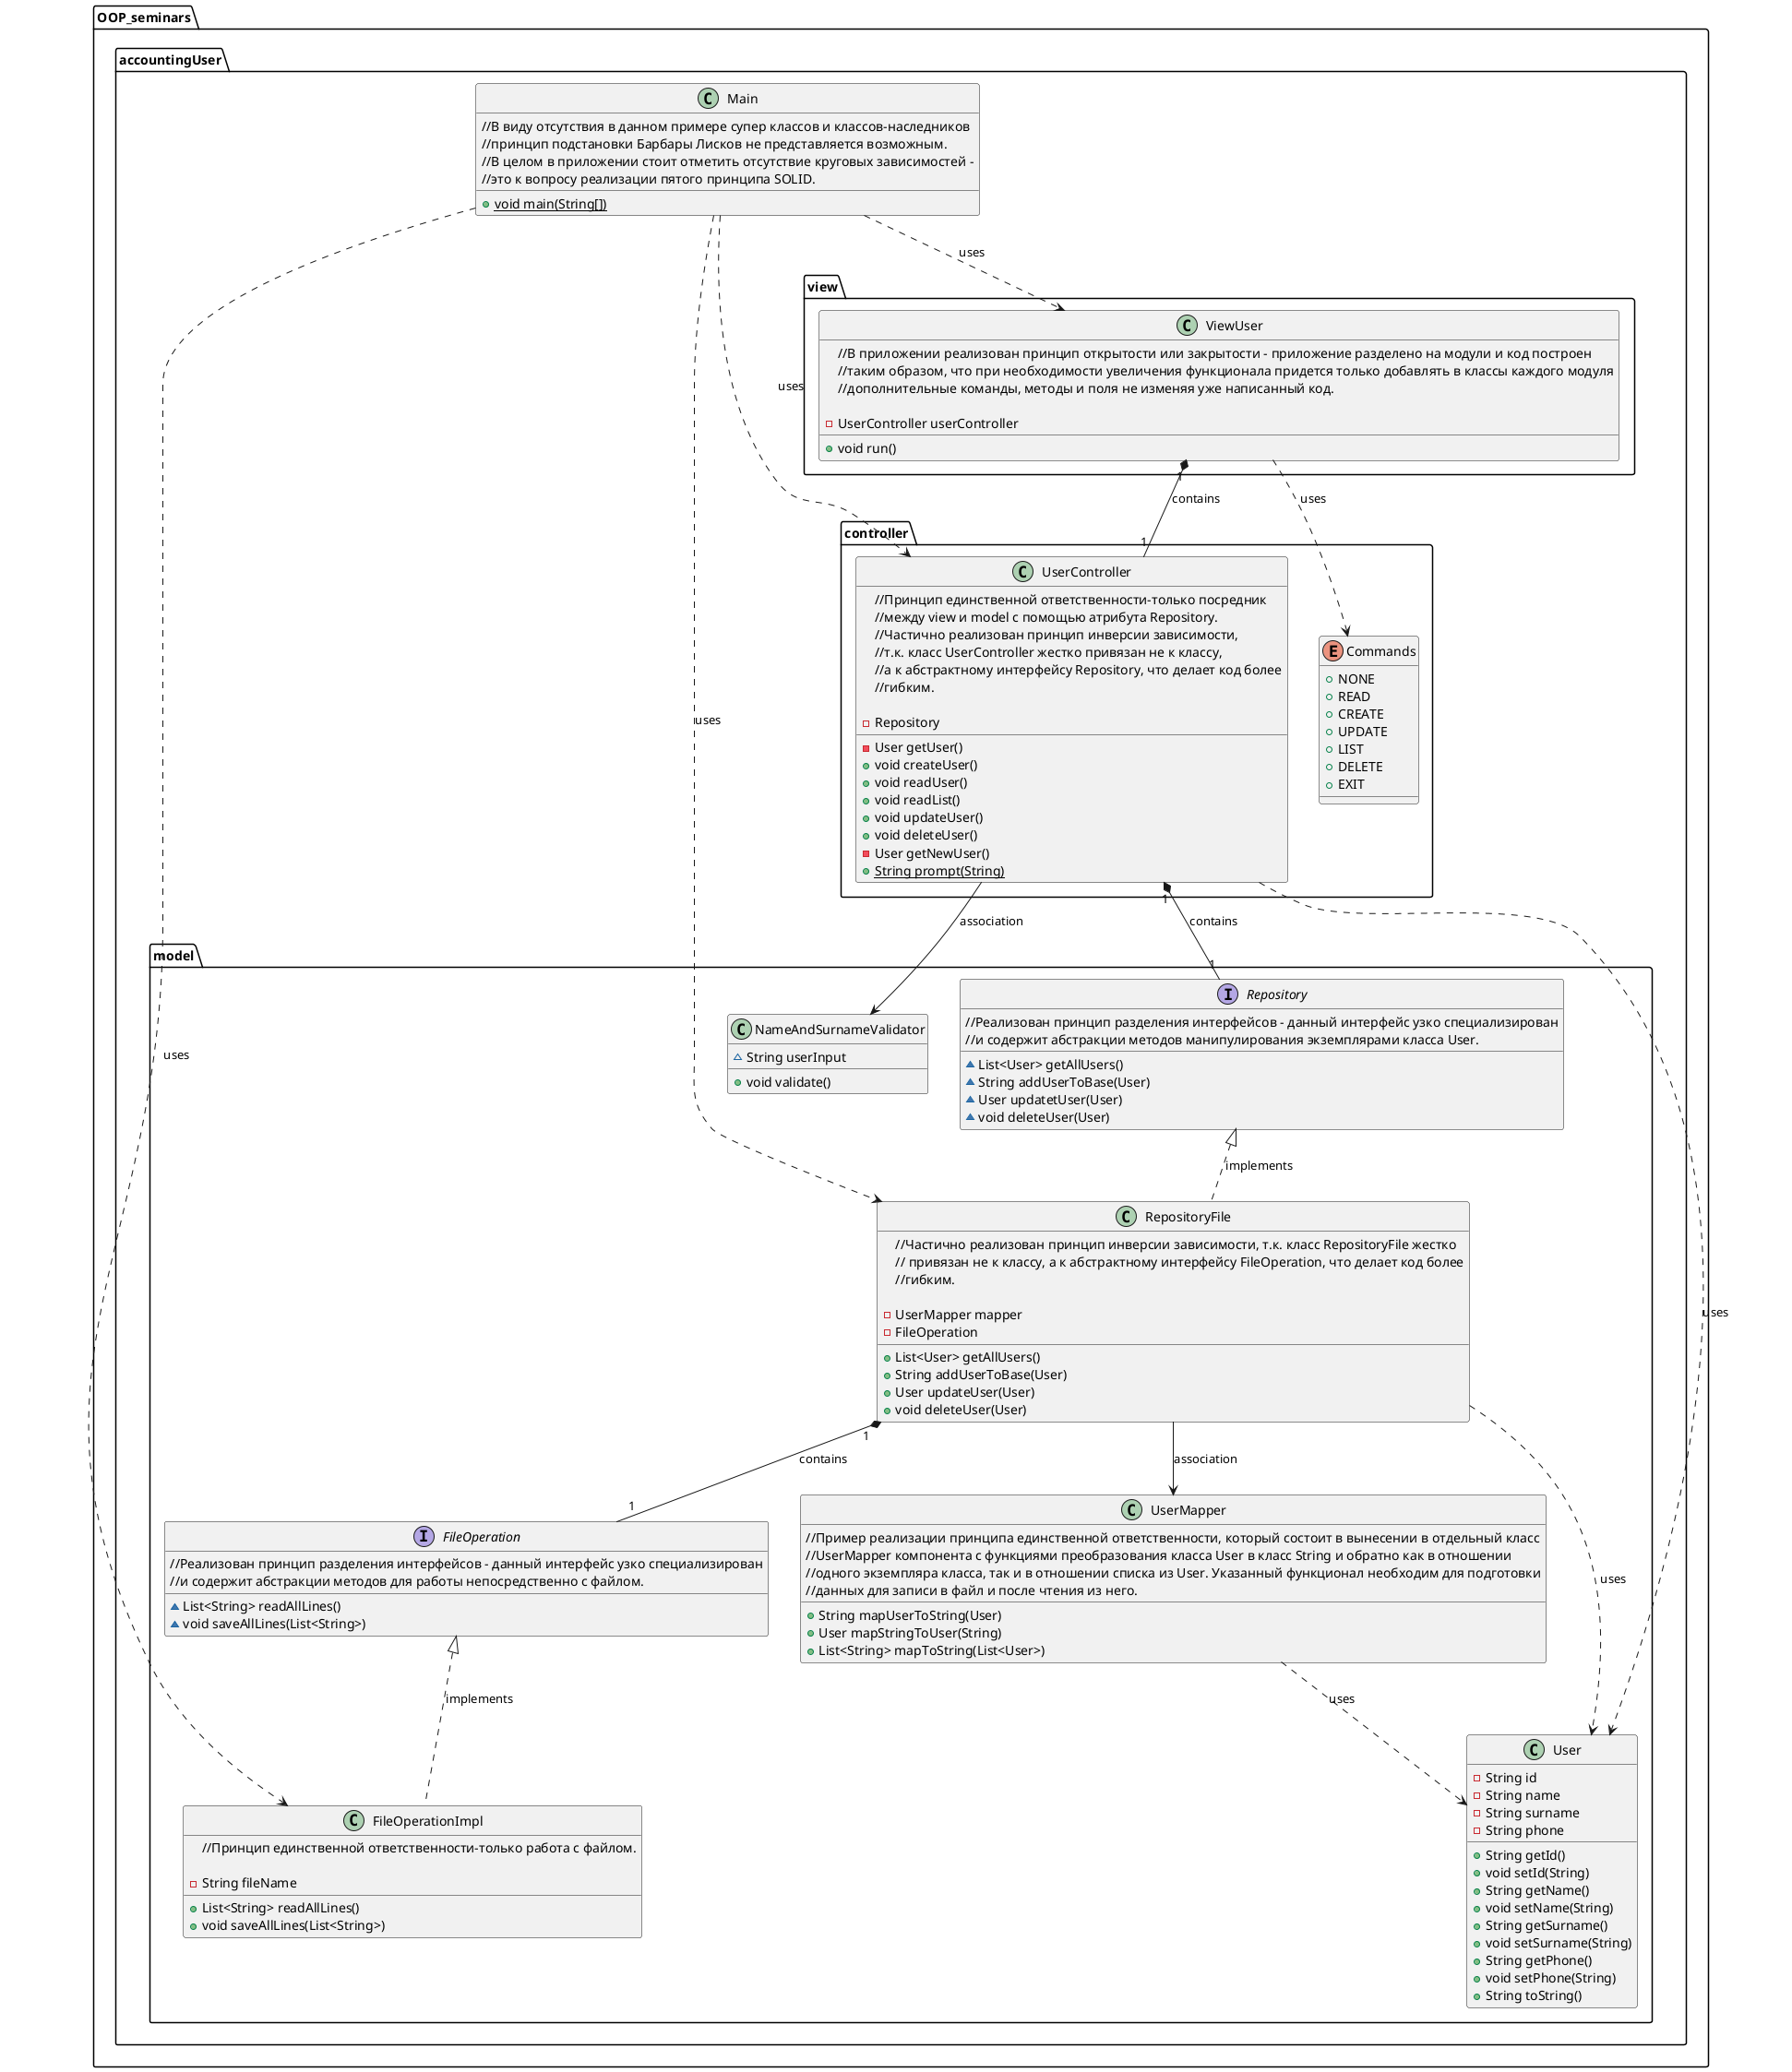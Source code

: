 @startuml
class OOP_seminars.accountingUser.model.NameAndSurnameValidator {
~ String userInput
+ void validate()
}
class OOP_seminars.accountingUser.model.User {
- String id
- String name
- String surname
- String phone
+ String getId()
+ void setId(String)
+ String getName()
+ void setName(String)
+ String getSurname()
+ void setSurname(String)
+ String getPhone()
+ void setPhone(String)
+ String toString()
}
class OOP_seminars.accountingUser.model.RepositoryFile {

//Частично реализован принцип инверсии зависимости, т.к. класс RepositoryFile жестко
// привязан не к классу, а к абстрактному интерфейсу FileOperation, что делает код более
//гибким.

- UserMapper mapper
- FileOperation
+ List<User> getAllUsers()
+ String addUserToBase(User)
+ User updateUser(User)
+ void deleteUser(User)
}
class OOP_seminars.accountingUser.model.UserMapper {

//Пример реализации принципа единственной ответственности, который состоит в вынесении в отдельный класс
//UserMapper компонента с функциями преобразования класса User в класс String и обратно как в отношении
//одного экземпляра класса, так и в отношении списка из User. Указанный функционал необходим для подготовки
//данных для записи в файл и после чтения из него.

+ String mapUserToString(User)
+ User mapStringToUser(String)
+ List<String> mapToString(List<User>)
}
interface OOP_seminars.accountingUser.model.FileOperation {

//Реализован принцип разделения интерфейсов - данный интерфейс узко специализирован
//и содержит абстракции методов для работы непосредственно с файлом.

~ List<String> readAllLines()
~ void saveAllLines(List<String>)
}
class OOP_seminars.accountingUser.Main {

//В виду отсутствия в данном примере супер классов и классов-наследников
//принцип подстановки Барбары Лисков не представляется возможным.
//В целом в приложении стоит отметить отсутствие круговых зависимостей -
//это к вопросу реализации пятого принципа SOLID.

+ {static} void main(String[])
}
enum OOP_seminars.accountingUser.controller.Commands {
+  NONE
+  READ
+  CREATE
+  UPDATE
+  LIST
+  DELETE
+  EXIT
}
interface OOP_seminars.accountingUser.model.Repository {

//Реализован принцип разделения интерфейсов - данный интерфейс узко специализирован
//и содержит абстракции методов манипулирования экземплярами класса User.

~ List<User> getAllUsers()
~ String addUserToBase(User)
~ User updatetUser(User)
~ void deleteUser(User)
}
class OOP_seminars.accountingUser.controller.UserController {

//Принцип единственной ответственности-только посредник
//между view и model с помощью атрибута Repository.
//Частично реализован принцип инверсии зависимости,
//т.к. класс UserController жестко привязан не к классу,
//а к абстрактному интерфейсу Repository, что делает код более
//гибким.

- Repository
- User getUser()
+ void createUser()
+ void readUser()
+ void readList()
+ void updateUser()
+ void deleteUser()
- User getNewUser()
+ {static} String prompt(String)
}
class OOP_seminars.accountingUser.model.FileOperationImpl {

//Принцип единственной ответственности-только работа с файлом.

- String fileName
+ List<String> readAllLines()
+ void saveAllLines(List<String>)
}
class OOP_seminars.accountingUser.view.ViewUser {

//В приложении реализован принцип открытости или закрытости - приложение разделено на модули и код построен
//таким образом, что при необходимости увеличения функционала придется только добавлять в классы каждого модуля
//дополнительные команды, методы и поля не изменяя уже написанный код.

- UserController userController
+ void run()
}

OOP_seminars.accountingUser.view.ViewUser ..> OOP_seminars.accountingUser.controller.Commands : uses

OOP_seminars.accountingUser.controller.UserController --> OOP_seminars.accountingUser.model.NameAndSurnameValidator : association
OOP_seminars.accountingUser.controller.UserController ..> OOP_seminars.accountingUser.model.User : uses
OOP_seminars.accountingUser.model.RepositoryFile ..> OOP_seminars.accountingUser.model.User : uses

OOP_seminars.accountingUser.model.RepositoryFile --> OOP_seminars.accountingUser.model.UserMapper : association

OOP_seminars.accountingUser.model.UserMapper ..> OOP_seminars.accountingUser.model.User : uses

OOP_seminars.accountingUser.Main ..> OOP_seminars.accountingUser.view.ViewUser : uses
OOP_seminars.accountingUser.Main ..> OOP_seminars.accountingUser.controller.UserController : uses
OOP_seminars.accountingUser.Main ..> OOP_seminars.accountingUser.model.FileOperationImpl : uses
OOP_seminars.accountingUser.Main ..> OOP_seminars.accountingUser.model.RepositoryFile : uses
OOP_seminars.accountingUser.model.Repository <|.. OOP_seminars.accountingUser.model.RepositoryFile : implements
OOP_seminars.accountingUser.model.FileOperation <|.. OOP_seminars.accountingUser.model.FileOperationImpl : implements


OOP_seminars.accountingUser.controller.UserController "1" *-- "1" OOP_seminars.accountingUser.model.Repository : contains
OOP_seminars.accountingUser.view.ViewUser "1" *-- "1" OOP_seminars.accountingUser.controller.UserController : contains
OOP_seminars.accountingUser.model.RepositoryFile "1" *-- "1" OOP_seminars.accountingUser.model.FileOperation : contains





@enduml